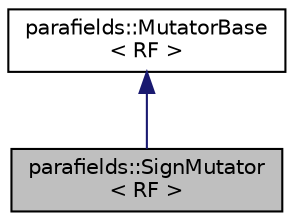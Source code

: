 digraph "parafields::SignMutator&lt; RF &gt;"
{
 // LATEX_PDF_SIZE
  edge [fontname="Helvetica",fontsize="10",labelfontname="Helvetica",labelfontsize="10"];
  node [fontname="Helvetica",fontsize="10",shape=record];
  Node1 [label="parafields::SignMutator\l\< RF \>",height=0.2,width=0.4,color="black", fillcolor="grey75", style="filled", fontcolor="black",tooltip="Replaces value with its sign (-1 for negative, +1 for nonnegative)"];
  Node2 -> Node1 [dir="back",color="midnightblue",fontsize="10",style="solid",fontname="Helvetica"];
  Node2 [label="parafields::MutatorBase\l\< RF \>",height=0.2,width=0.4,color="black", fillcolor="white", style="filled",URL="$a01030.html",tooltip="Abstract base class for value transformations."];
}
